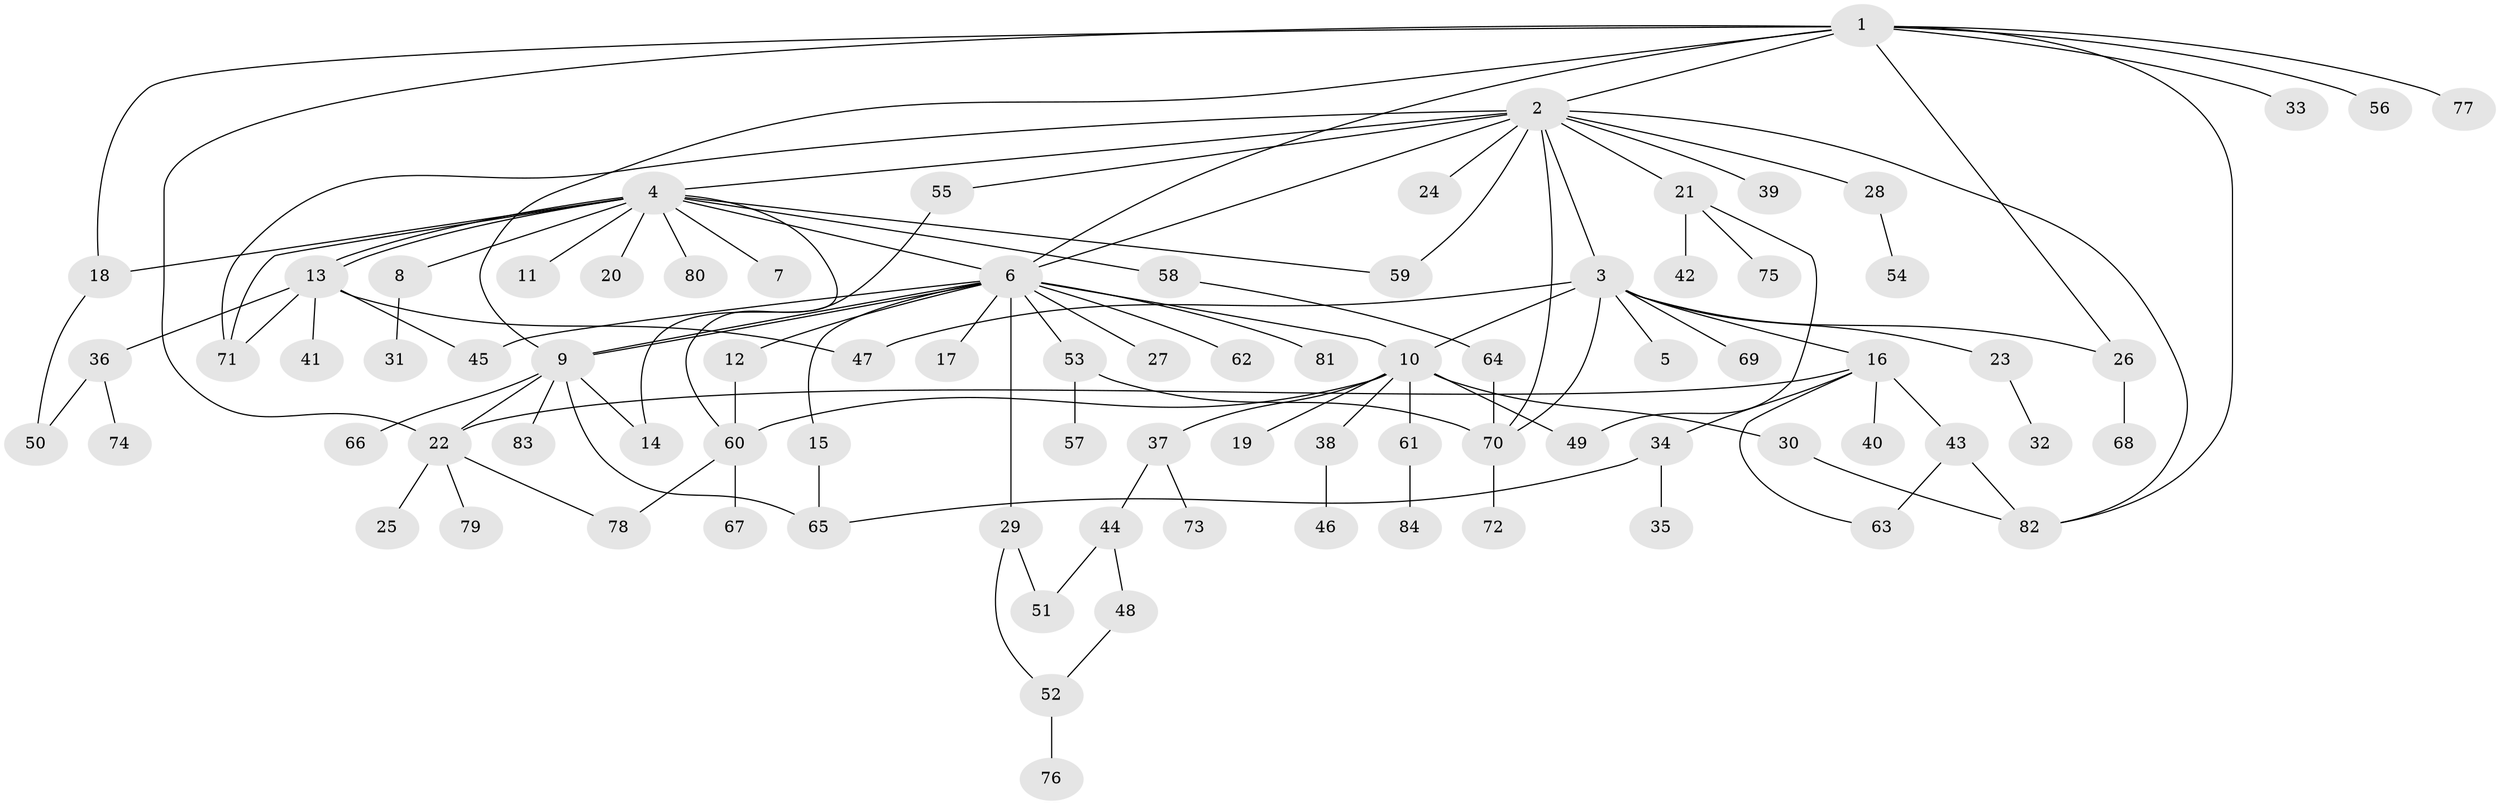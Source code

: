 // coarse degree distribution, {8: 0.04918032786885246, 21: 0.01639344262295082, 1: 0.45901639344262296, 13: 0.01639344262295082, 11: 0.01639344262295082, 2: 0.26229508196721313, 6: 0.01639344262295082, 5: 0.04918032786885246, 3: 0.06557377049180328, 4: 0.04918032786885246}
// Generated by graph-tools (version 1.1) at 2025/41/03/06/25 10:41:50]
// undirected, 84 vertices, 115 edges
graph export_dot {
graph [start="1"]
  node [color=gray90,style=filled];
  1;
  2;
  3;
  4;
  5;
  6;
  7;
  8;
  9;
  10;
  11;
  12;
  13;
  14;
  15;
  16;
  17;
  18;
  19;
  20;
  21;
  22;
  23;
  24;
  25;
  26;
  27;
  28;
  29;
  30;
  31;
  32;
  33;
  34;
  35;
  36;
  37;
  38;
  39;
  40;
  41;
  42;
  43;
  44;
  45;
  46;
  47;
  48;
  49;
  50;
  51;
  52;
  53;
  54;
  55;
  56;
  57;
  58;
  59;
  60;
  61;
  62;
  63;
  64;
  65;
  66;
  67;
  68;
  69;
  70;
  71;
  72;
  73;
  74;
  75;
  76;
  77;
  78;
  79;
  80;
  81;
  82;
  83;
  84;
  1 -- 2;
  1 -- 6;
  1 -- 9;
  1 -- 18;
  1 -- 22;
  1 -- 26;
  1 -- 33;
  1 -- 56;
  1 -- 77;
  1 -- 82;
  2 -- 3;
  2 -- 4;
  2 -- 6;
  2 -- 21;
  2 -- 24;
  2 -- 28;
  2 -- 39;
  2 -- 55;
  2 -- 59;
  2 -- 70;
  2 -- 71;
  2 -- 82;
  3 -- 5;
  3 -- 10;
  3 -- 16;
  3 -- 23;
  3 -- 26;
  3 -- 47;
  3 -- 69;
  3 -- 70;
  4 -- 6;
  4 -- 7;
  4 -- 8;
  4 -- 11;
  4 -- 13;
  4 -- 13;
  4 -- 14;
  4 -- 18;
  4 -- 20;
  4 -- 58;
  4 -- 59;
  4 -- 71;
  4 -- 80;
  6 -- 9;
  6 -- 9;
  6 -- 10;
  6 -- 12;
  6 -- 15;
  6 -- 17;
  6 -- 27;
  6 -- 29;
  6 -- 45;
  6 -- 53;
  6 -- 62;
  6 -- 81;
  8 -- 31;
  9 -- 14;
  9 -- 22;
  9 -- 65;
  9 -- 66;
  9 -- 83;
  10 -- 19;
  10 -- 30;
  10 -- 37;
  10 -- 38;
  10 -- 49;
  10 -- 60;
  10 -- 61;
  12 -- 60;
  13 -- 36;
  13 -- 41;
  13 -- 45;
  13 -- 47;
  13 -- 71;
  15 -- 65;
  16 -- 22;
  16 -- 34;
  16 -- 40;
  16 -- 43;
  16 -- 63;
  18 -- 50;
  21 -- 42;
  21 -- 49;
  21 -- 75;
  22 -- 25;
  22 -- 78;
  22 -- 79;
  23 -- 32;
  26 -- 68;
  28 -- 54;
  29 -- 51;
  29 -- 52;
  30 -- 82;
  34 -- 35;
  34 -- 65;
  36 -- 50;
  36 -- 74;
  37 -- 44;
  37 -- 73;
  38 -- 46;
  43 -- 63;
  43 -- 82;
  44 -- 48;
  44 -- 51;
  48 -- 52;
  52 -- 76;
  53 -- 57;
  53 -- 70;
  55 -- 60;
  58 -- 64;
  60 -- 67;
  60 -- 78;
  61 -- 84;
  64 -- 70;
  70 -- 72;
}
